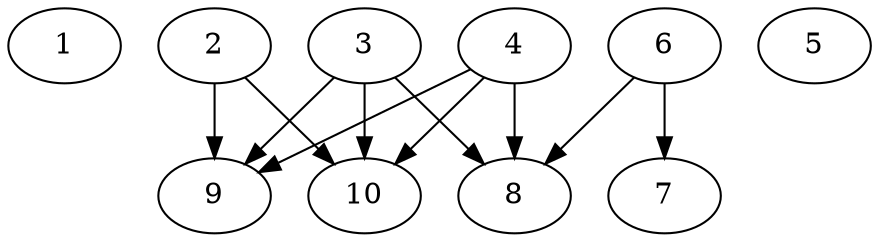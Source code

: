 // DAG automatically generated by daggen at Tue Aug  6 16:21:19 2019
// ./daggen --dot -n 10 --ccr 0.5 --fat 0.8 --regular 0.5 --density 0.5 --mindata 5242880 --maxdata 52428800 
digraph G {
  1 [size="17620992", alpha="0.11", expect_size="8810496"] 
  2 [size="14055424", alpha="0.17", expect_size="7027712"] 
  2 -> 9 [size ="7027712"]
  2 -> 10 [size ="7027712"]
  3 [size="20889600", alpha="0.02", expect_size="10444800"] 
  3 -> 8 [size ="10444800"]
  3 -> 9 [size ="10444800"]
  3 -> 10 [size ="10444800"]
  4 [size="63348736", alpha="0.19", expect_size="31674368"] 
  4 -> 8 [size ="31674368"]
  4 -> 9 [size ="31674368"]
  4 -> 10 [size ="31674368"]
  5 [size="103620608", alpha="0.06", expect_size="51810304"] 
  6 [size="16070656", alpha="0.09", expect_size="8035328"] 
  6 -> 7 [size ="8035328"]
  6 -> 8 [size ="8035328"]
  7 [size="69289984", alpha="0.03", expect_size="34644992"] 
  8 [size="13414400", alpha="0.20", expect_size="6707200"] 
  9 [size="83613696", alpha="0.15", expect_size="41806848"] 
  10 [size="104200192", alpha="0.05", expect_size="52100096"] 
}
